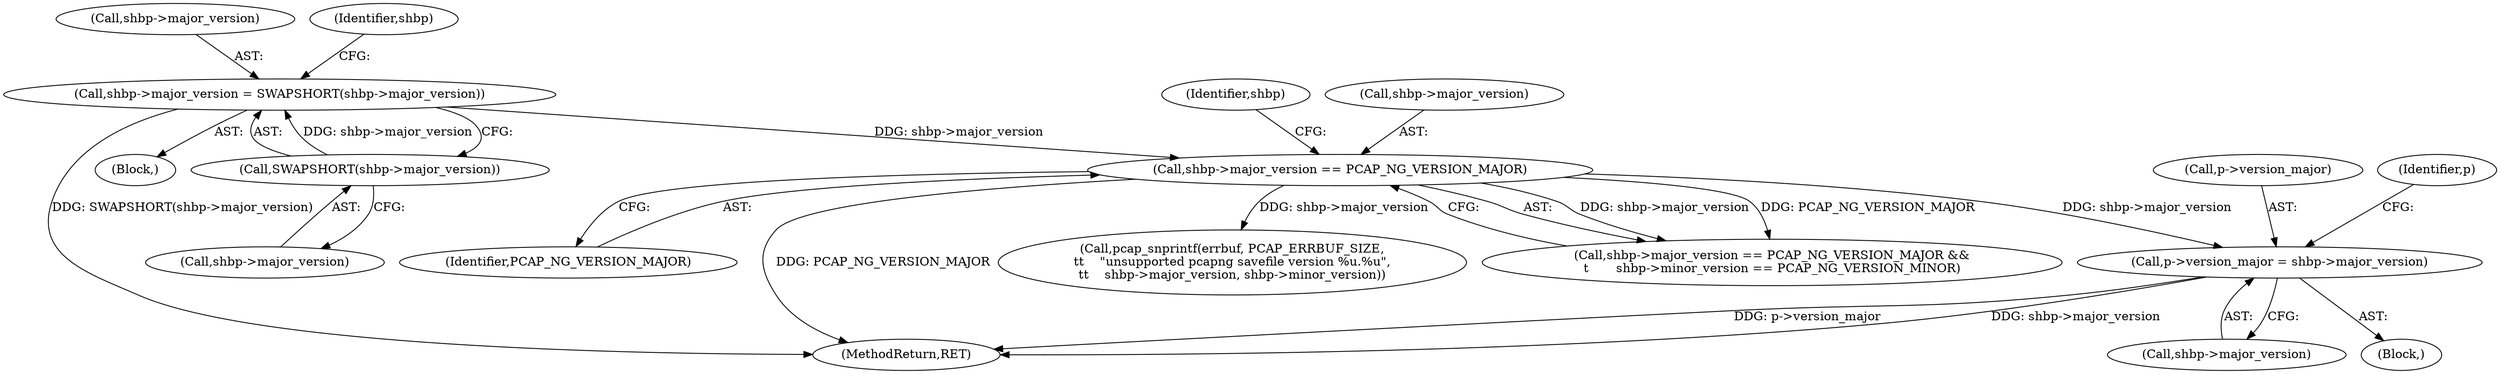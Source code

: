 digraph "0_libpcap_a5a36d9e82dde7265e38fe1f87b7f11c461c29f6@pointer" {
"1000524" [label="(Call,p->version_major = shbp->major_version)"];
"1000502" [label="(Call,shbp->major_version == PCAP_NG_VERSION_MAJOR)"];
"1000483" [label="(Call,shbp->major_version = SWAPSHORT(shbp->major_version))"];
"1000487" [label="(Call,SWAPSHORT(shbp->major_version))"];
"1000533" [label="(Identifier,p)"];
"1000483" [label="(Call,shbp->major_version = SWAPSHORT(shbp->major_version))"];
"1000525" [label="(Call,p->version_major)"];
"1000513" [label="(Call,pcap_snprintf(errbuf, PCAP_ERRBUF_SIZE,\n\t\t    \"unsupported pcapng savefile version %u.%u\",\n\t\t    shbp->major_version, shbp->minor_version))"];
"1000484" [label="(Call,shbp->major_version)"];
"1000482" [label="(Block,)"];
"1000502" [label="(Call,shbp->major_version == PCAP_NG_VERSION_MAJOR)"];
"1000506" [label="(Identifier,PCAP_NG_VERSION_MAJOR)"];
"1000501" [label="(Call,shbp->major_version == PCAP_NG_VERSION_MAJOR &&\n\t       shbp->minor_version == PCAP_NG_VERSION_MINOR)"];
"1000487" [label="(Call,SWAPSHORT(shbp->major_version))"];
"1000488" [label="(Call,shbp->major_version)"];
"1000503" [label="(Call,shbp->major_version)"];
"1000528" [label="(Call,shbp->major_version)"];
"1000138" [label="(Block,)"];
"1000493" [label="(Identifier,shbp)"];
"1000509" [label="(Identifier,shbp)"];
"1000524" [label="(Call,p->version_major = shbp->major_version)"];
"1000709" [label="(MethodReturn,RET)"];
"1000524" -> "1000138"  [label="AST: "];
"1000524" -> "1000528"  [label="CFG: "];
"1000525" -> "1000524"  [label="AST: "];
"1000528" -> "1000524"  [label="AST: "];
"1000533" -> "1000524"  [label="CFG: "];
"1000524" -> "1000709"  [label="DDG: p->version_major"];
"1000524" -> "1000709"  [label="DDG: shbp->major_version"];
"1000502" -> "1000524"  [label="DDG: shbp->major_version"];
"1000502" -> "1000501"  [label="AST: "];
"1000502" -> "1000506"  [label="CFG: "];
"1000503" -> "1000502"  [label="AST: "];
"1000506" -> "1000502"  [label="AST: "];
"1000509" -> "1000502"  [label="CFG: "];
"1000501" -> "1000502"  [label="CFG: "];
"1000502" -> "1000709"  [label="DDG: PCAP_NG_VERSION_MAJOR"];
"1000502" -> "1000501"  [label="DDG: shbp->major_version"];
"1000502" -> "1000501"  [label="DDG: PCAP_NG_VERSION_MAJOR"];
"1000483" -> "1000502"  [label="DDG: shbp->major_version"];
"1000502" -> "1000513"  [label="DDG: shbp->major_version"];
"1000483" -> "1000482"  [label="AST: "];
"1000483" -> "1000487"  [label="CFG: "];
"1000484" -> "1000483"  [label="AST: "];
"1000487" -> "1000483"  [label="AST: "];
"1000493" -> "1000483"  [label="CFG: "];
"1000483" -> "1000709"  [label="DDG: SWAPSHORT(shbp->major_version)"];
"1000487" -> "1000483"  [label="DDG: shbp->major_version"];
"1000487" -> "1000488"  [label="CFG: "];
"1000488" -> "1000487"  [label="AST: "];
}
